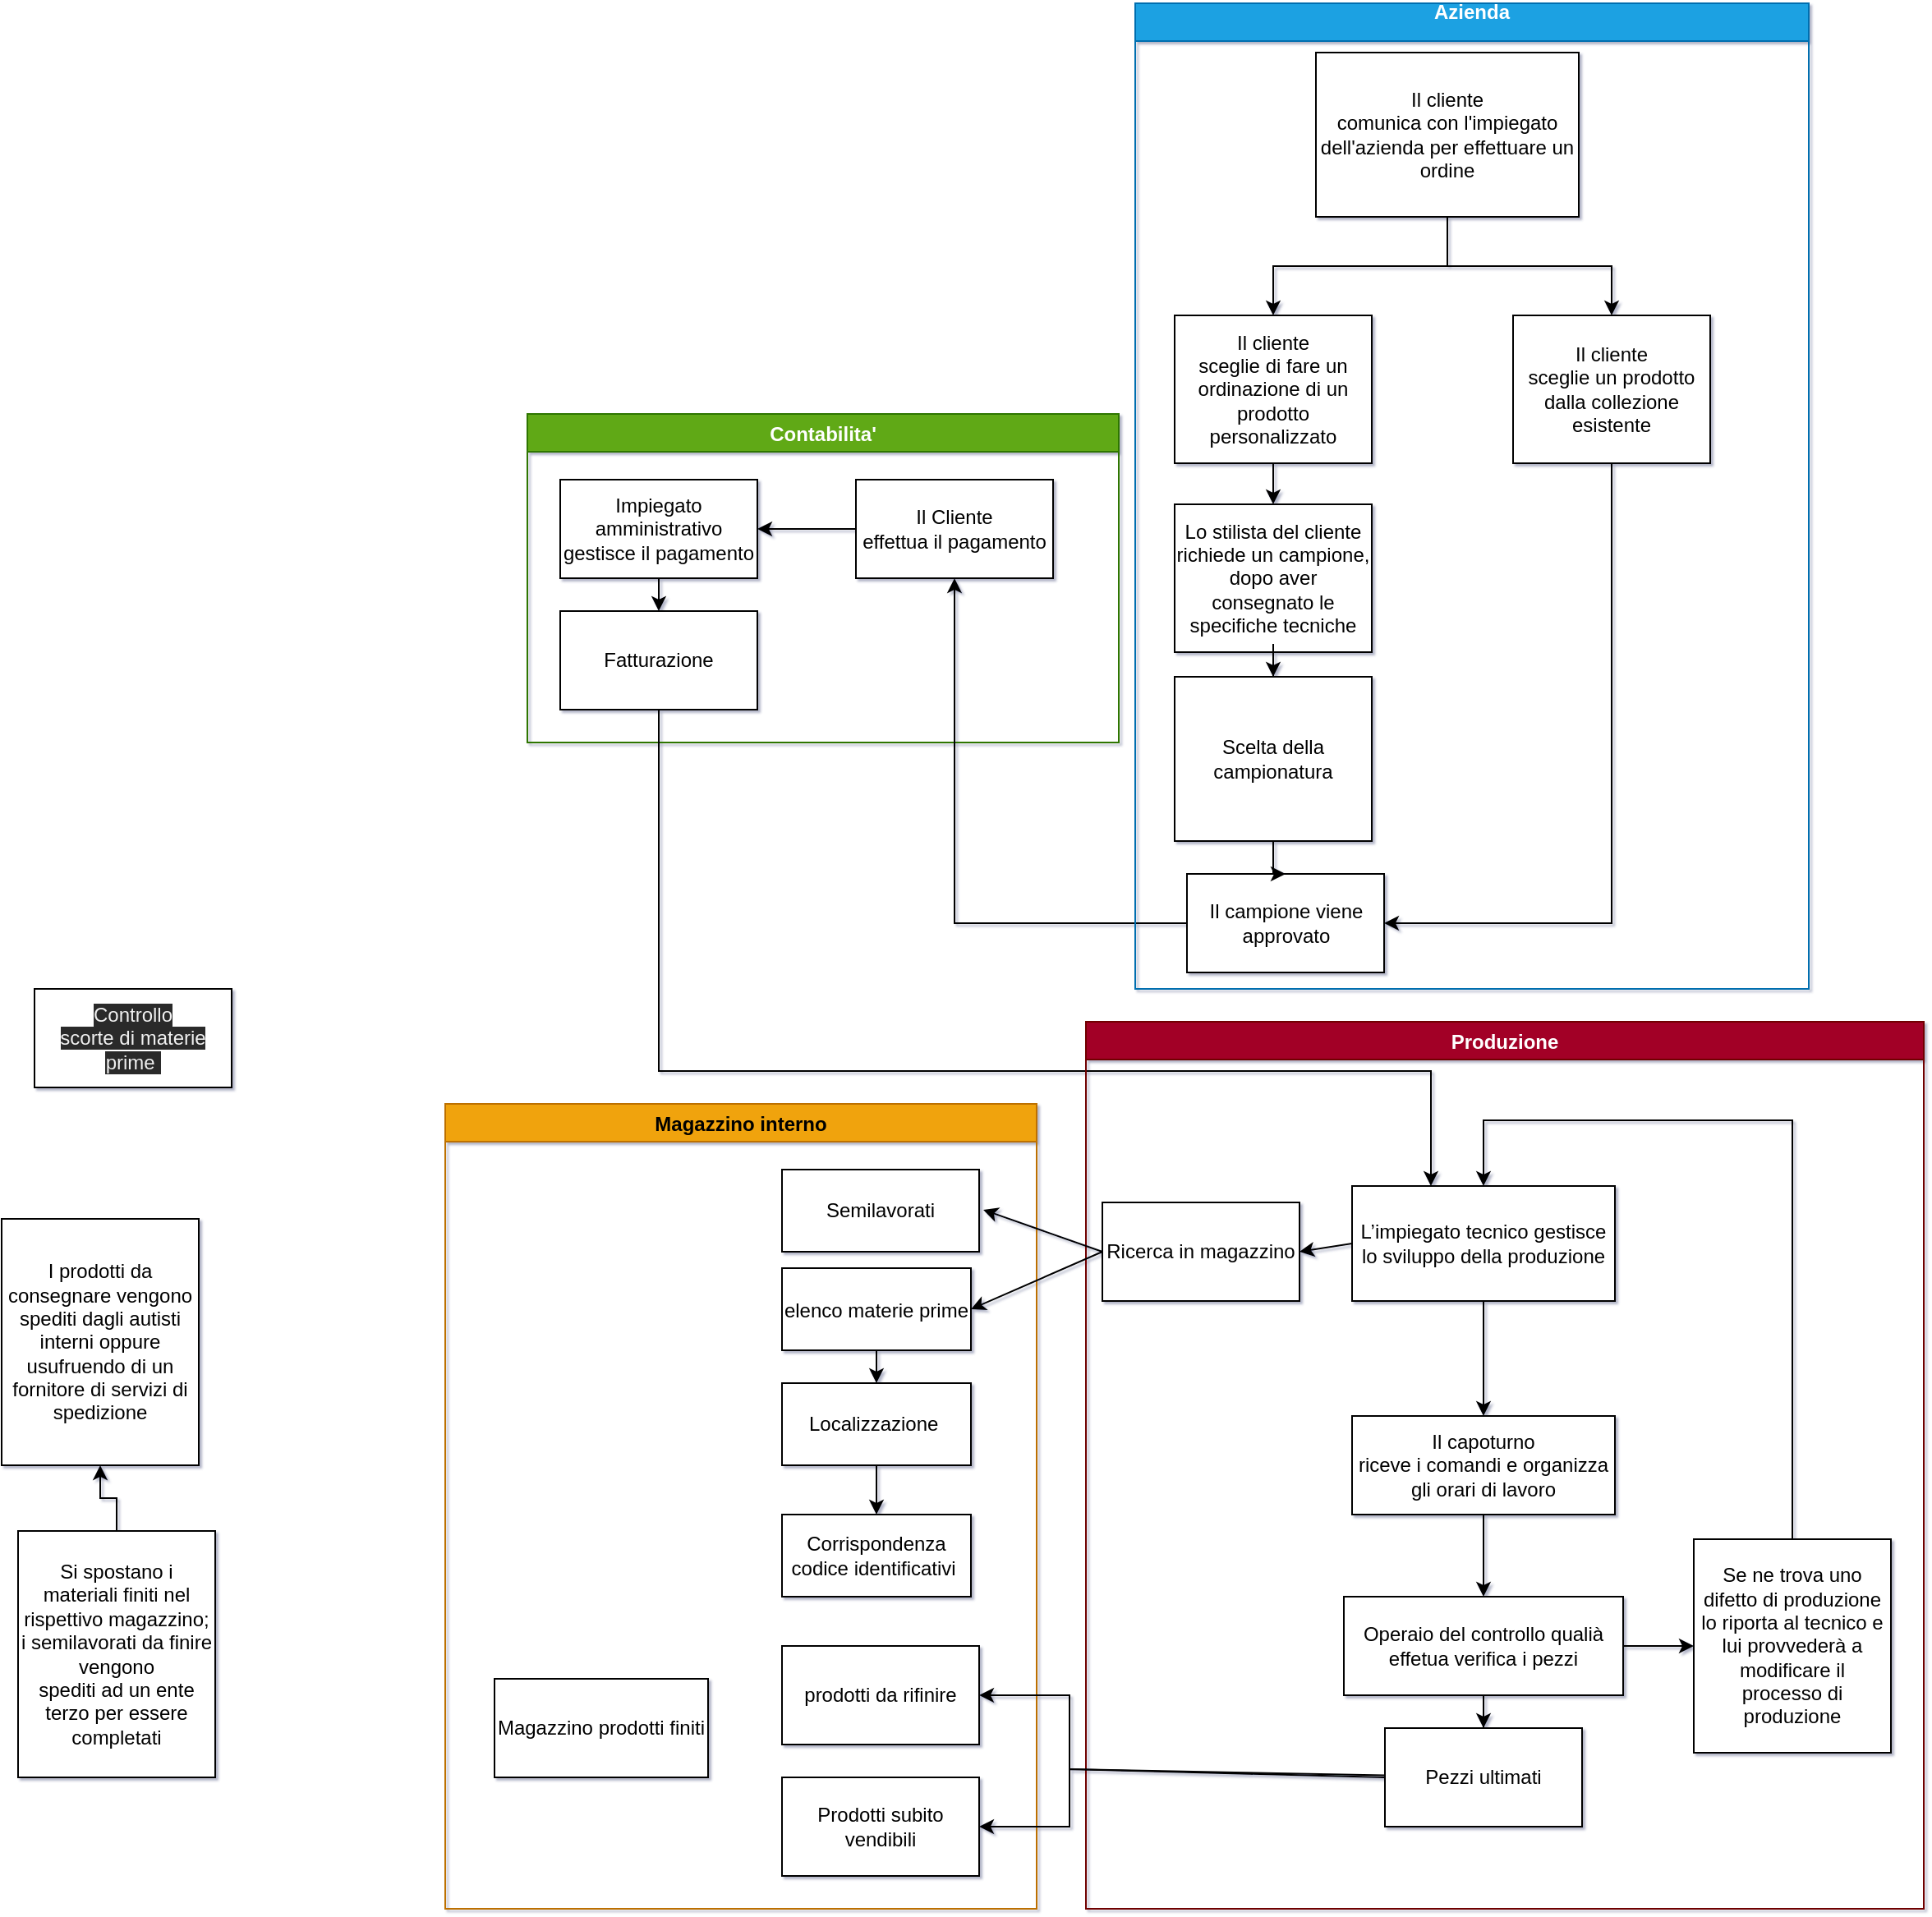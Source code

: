 <mxfile version="20.2.3" type="device"><diagram id="E6aV1Ud_MkHgx_vtLWaX" name="Pagina-1"><mxGraphModel dx="2894" dy="1948" grid="1" gridSize="10" guides="1" tooltips="1" connect="1" arrows="1" fold="1" page="1" pageScale="1" pageWidth="827" pageHeight="1169" background="none" math="0" shadow="1"><root><mxCell id="0"/><mxCell id="1" parent="0"/><mxCell id="oFkv1oqs9FkYwPD8grtW-33" value="Contabilita'" style="swimlane;rounded=0;fillColor=#60a917;fontColor=#ffffff;strokeColor=#2D7600;" parent="1" vertex="1"><mxGeometry x="-800" y="230" width="360" height="200" as="geometry"/></mxCell><mxCell id="oFkv1oqs9FkYwPD8grtW-10" value="&lt;p class=&quot;MsoListParagraph&quot;&gt;&lt;span&gt;Il Cliente&lt;br&gt;effettua il pagamento&lt;/span&gt;&lt;/p&gt;" style="rounded=0;whiteSpace=wrap;html=1;" parent="oFkv1oqs9FkYwPD8grtW-33" vertex="1"><mxGeometry x="200" y="40" width="120" height="60" as="geometry"/></mxCell><mxCell id="12" style="edgeStyle=none;html=1;exitX=0.5;exitY=1;exitDx=0;exitDy=0;entryX=0.5;entryY=0;entryDx=0;entryDy=0;" parent="oFkv1oqs9FkYwPD8grtW-33" source="oFkv1oqs9FkYwPD8grtW-11" target="10" edge="1"><mxGeometry relative="1" as="geometry"/></mxCell><mxCell id="oFkv1oqs9FkYwPD8grtW-11" value="&lt;p class=&quot;MsoListParagraph&quot;&gt;Impiegato amministrativo gestisce il pagamento&lt;/p&gt;" style="rounded=0;whiteSpace=wrap;html=1;" parent="oFkv1oqs9FkYwPD8grtW-33" vertex="1"><mxGeometry x="20" y="40" width="120" height="60" as="geometry"/></mxCell><mxCell id="oFkv1oqs9FkYwPD8grtW-19" style="edgeStyle=orthogonalEdgeStyle;rounded=0;orthogonalLoop=1;jettySize=auto;html=1;" parent="oFkv1oqs9FkYwPD8grtW-33" source="oFkv1oqs9FkYwPD8grtW-10" target="oFkv1oqs9FkYwPD8grtW-11" edge="1"><mxGeometry relative="1" as="geometry"/></mxCell><mxCell id="10" value="Fatturazione" style="rounded=0;whiteSpace=wrap;html=1;" parent="oFkv1oqs9FkYwPD8grtW-33" vertex="1"><mxGeometry x="20" y="120" width="120" height="60" as="geometry"/></mxCell><mxCell id="oFkv1oqs9FkYwPD8grtW-34" value="Magazzino interno" style="swimlane;rounded=0;fillColor=#f0a30a;fontColor=#000000;strokeColor=#BD7000;startSize=23;" parent="1" vertex="1"><mxGeometry x="-850" y="650" width="360" height="490" as="geometry"/></mxCell><mxCell id="36" style="edgeStyle=none;rounded=0;sketch=0;html=1;exitX=0.5;exitY=1;exitDx=0;exitDy=0;entryX=0.5;entryY=0;entryDx=0;entryDy=0;shadow=0;startFill=1;endFill=1;strokeColor=default;" parent="oFkv1oqs9FkYwPD8grtW-34" source="oFkv1oqs9FkYwPD8grtW-22" target="34" edge="1"><mxGeometry relative="1" as="geometry"/></mxCell><mxCell id="oFkv1oqs9FkYwPD8grtW-22" value="&lt;p class=&quot;MsoListParagraph&quot; style=&quot;line-height: 1&quot;&gt;elenco materie prime&lt;/p&gt;" style="rounded=0;whiteSpace=wrap;html=1;verticalAlign=middle;" parent="oFkv1oqs9FkYwPD8grtW-34" vertex="1"><mxGeometry x="205" y="100" width="115" height="50" as="geometry"/></mxCell><mxCell id="17" value="Semilavorati" style="rounded=0;whiteSpace=wrap;html=1;" parent="oFkv1oqs9FkYwPD8grtW-34" vertex="1"><mxGeometry x="205" y="40" width="120" height="50" as="geometry"/></mxCell><mxCell id="24" value="Prodotti subito vendibili" style="rounded=0;whiteSpace=wrap;html=1;" parent="oFkv1oqs9FkYwPD8grtW-34" vertex="1"><mxGeometry x="205" y="410" width="120" height="60" as="geometry"/></mxCell><mxCell id="30" value="prodotti da rifinire" style="rounded=0;whiteSpace=wrap;html=1;" parent="oFkv1oqs9FkYwPD8grtW-34" vertex="1"><mxGeometry x="205" y="330" width="120" height="60" as="geometry"/></mxCell><mxCell id="37" style="edgeStyle=none;rounded=0;sketch=0;html=1;exitX=0.5;exitY=1;exitDx=0;exitDy=0;entryX=0.5;entryY=0;entryDx=0;entryDy=0;shadow=0;startFill=1;endFill=1;strokeColor=default;" parent="oFkv1oqs9FkYwPD8grtW-34" source="34" target="35" edge="1"><mxGeometry relative="1" as="geometry"/></mxCell><mxCell id="34" value="Localizzazione&amp;nbsp;" style="rounded=0;whiteSpace=wrap;html=1;" parent="oFkv1oqs9FkYwPD8grtW-34" vertex="1"><mxGeometry x="205" y="170" width="115" height="50" as="geometry"/></mxCell><mxCell id="35" value="Corrispondenza codice identificativi&amp;nbsp;" style="rounded=0;whiteSpace=wrap;html=1;" parent="oFkv1oqs9FkYwPD8grtW-34" vertex="1"><mxGeometry x="205" y="250" width="115" height="50" as="geometry"/></mxCell><mxCell id="19" value="Magazzino prodotti finiti" style="rounded=0;whiteSpace=wrap;html=1;" parent="oFkv1oqs9FkYwPD8grtW-34" vertex="1"><mxGeometry x="30" y="350" width="130" height="60" as="geometry"/></mxCell><mxCell id="oFkv1oqs9FkYwPD8grtW-6" value="&lt;p class=&quot;MsoListParagraph&quot;&gt;&lt;span&gt;Lo stilista del cliente&lt;br&gt;richiede un campione, dopo aver consegnato le specifiche tecniche&lt;/span&gt;&lt;/p&gt;" style="rounded=0;whiteSpace=wrap;html=1;" parent="1" vertex="1"><mxGeometry x="-406" y="285" width="120" height="90" as="geometry"/></mxCell><mxCell id="oFkv1oqs9FkYwPD8grtW-4" value="&lt;p class=&quot;MsoListParagraph&quot;&gt;&lt;span&gt;Il cliente&lt;br&gt;sceglie di fare un ordinazione di un prodotto personalizzato&lt;/span&gt;&lt;/p&gt;" style="rounded=0;whiteSpace=wrap;html=1;" parent="1" vertex="1"><mxGeometry x="-406" y="170" width="120" height="90" as="geometry"/></mxCell><mxCell id="5hyOwqA2a9329Ghght_--502" style="edgeStyle=orthogonalEdgeStyle;rounded=0;orthogonalLoop=1;jettySize=auto;html=1;" parent="1" source="oFkv1oqs9FkYwPD8grtW-3" target="5hyOwqA2a9329Ghght_--497" edge="1"><mxGeometry relative="1" as="geometry"/></mxCell><mxCell id="oFkv1oqs9FkYwPD8grtW-3" value="&lt;p class=&quot;MsoListParagraph&quot;&gt;&lt;span&gt;Il cliente&lt;br&gt;comunica con l'impiegato dell'azienda per effettuare un ordine&lt;/span&gt;&lt;/p&gt;" style="rounded=0;whiteSpace=wrap;html=1;" parent="1" vertex="1"><mxGeometry x="-320" y="10" width="160" height="100" as="geometry"/></mxCell><mxCell id="oFkv1oqs9FkYwPD8grtW-13" style="edgeStyle=orthogonalEdgeStyle;rounded=0;orthogonalLoop=1;jettySize=auto;html=1;" parent="1" source="oFkv1oqs9FkYwPD8grtW-3" target="oFkv1oqs9FkYwPD8grtW-4" edge="1"><mxGeometry relative="1" as="geometry"/></mxCell><mxCell id="oFkv1oqs9FkYwPD8grtW-15" style="edgeStyle=orthogonalEdgeStyle;rounded=0;orthogonalLoop=1;jettySize=auto;html=1;" parent="1" source="oFkv1oqs9FkYwPD8grtW-4" target="oFkv1oqs9FkYwPD8grtW-6" edge="1"><mxGeometry relative="1" as="geometry"/></mxCell><mxCell id="oFkv1oqs9FkYwPD8grtW-16" style="edgeStyle=orthogonalEdgeStyle;rounded=0;orthogonalLoop=1;jettySize=auto;html=1;" parent="1" source="oFkv1oqs9FkYwPD8grtW-6" target="oFkv1oqs9FkYwPD8grtW-7" edge="1"><mxGeometry relative="1" as="geometry"/></mxCell><mxCell id="3" style="edgeStyle=none;rounded=0;html=1;exitX=0.5;exitY=1;exitDx=0;exitDy=0;entryX=1;entryY=0.5;entryDx=0;entryDy=0;" parent="1" source="5hyOwqA2a9329Ghght_--497" target="5hyOwqA2a9329Ghght_--500" edge="1"><mxGeometry relative="1" as="geometry"><Array as="points"><mxPoint x="-140" y="540"/></Array></mxGeometry></mxCell><mxCell id="5hyOwqA2a9329Ghght_--497" value="&lt;p class=&quot;MsoListParagraph&quot;&gt;&lt;span&gt;Il cliente&lt;br&gt;sceglie un prodotto dalla collezione esistente&lt;/span&gt;&lt;/p&gt;" style="rounded=0;whiteSpace=wrap;html=1;" parent="1" vertex="1"><mxGeometry x="-200" y="170" width="120" height="90" as="geometry"/></mxCell><mxCell id="5hyOwqA2a9329Ghght_--505" style="edgeStyle=orthogonalEdgeStyle;rounded=0;orthogonalLoop=1;jettySize=auto;html=1;" parent="1" source="5hyOwqA2a9329Ghght_--500" target="oFkv1oqs9FkYwPD8grtW-10" edge="1"><mxGeometry relative="1" as="geometry"/></mxCell><mxCell id="5hyOwqA2a9329Ghght_--507" style="edgeStyle=orthogonalEdgeStyle;rounded=0;orthogonalLoop=1;jettySize=auto;html=1;exitX=0.5;exitY=1;exitDx=0;exitDy=0;" parent="1" source="10" target="5hyOwqA2a9329Ghght_--499" edge="1"><mxGeometry relative="1" as="geometry"><Array as="points"><mxPoint x="-720" y="630"/><mxPoint x="-250" y="630"/></Array><mxPoint x="-730" y="460" as="sourcePoint"/></mxGeometry></mxCell><mxCell id="11" value="Azienda&#10;" style="swimlane;fillColor=#1ba1e2;fontColor=#ffffff;strokeColor=#006EAF;" parent="1" vertex="1"><mxGeometry x="-430" y="-20" width="410" height="600" as="geometry"/></mxCell><mxCell id="oFkv1oqs9FkYwPD8grtW-7" value="&lt;p class=&quot;MsoListParagraph&quot;&gt;Scelta della campionatura&lt;/p&gt;" style="rounded=0;whiteSpace=wrap;html=1;" parent="11" vertex="1"><mxGeometry x="24" y="410" width="120" height="100" as="geometry"/></mxCell><mxCell id="5hyOwqA2a9329Ghght_--500" value="&lt;p class=&quot;MsoListParagraph&quot;&gt;&lt;span&gt;Il campione viene&lt;br&gt;approvato&lt;/span&gt;&lt;/p&gt;" style="rounded=0;whiteSpace=wrap;html=1;" parent="11" vertex="1"><mxGeometry x="31.5" y="530" width="120" height="60" as="geometry"/></mxCell><mxCell id="5hyOwqA2a9329Ghght_--504" style="edgeStyle=orthogonalEdgeStyle;rounded=0;orthogonalLoop=1;jettySize=auto;html=1;" parent="11" source="oFkv1oqs9FkYwPD8grtW-7" target="5hyOwqA2a9329Ghght_--500" edge="1"><mxGeometry relative="1" as="geometry"/></mxCell><mxCell id="13" value="Produzione" style="swimlane;fillColor=#a20025;fontColor=#ffffff;strokeColor=#6F0000;" parent="1" vertex="1"><mxGeometry x="-460" y="600" width="510" height="540" as="geometry"/></mxCell><mxCell id="oFkv1oqs9FkYwPD8grtW-26" value="&lt;p class=&quot;MsoListParagraph&quot;&gt;&lt;span&gt;Il capoturno&lt;br&gt;riceve i comandi e organizza gli orari di lavoro&lt;/span&gt;&lt;/p&gt;" style="rounded=0;whiteSpace=wrap;html=1;" parent="13" vertex="1"><mxGeometry x="162" y="240" width="160" height="60" as="geometry"/></mxCell><mxCell id="5hyOwqA2a9329Ghght_--499" value="&lt;p class=&quot;MsoListParagraph&quot;&gt;&lt;span&gt;L’impiegato tecnico gestisce lo sviluppo della produzione&lt;/span&gt;&lt;/p&gt;" style="rounded=0;whiteSpace=wrap;html=1;rotation=0;" parent="13" vertex="1"><mxGeometry x="162" y="100" width="160" height="70" as="geometry"/></mxCell><mxCell id="5hyOwqA2a9329Ghght_--508" style="edgeStyle=orthogonalEdgeStyle;rounded=0;orthogonalLoop=1;jettySize=auto;html=1;" parent="13" source="5hyOwqA2a9329Ghght_--499" target="oFkv1oqs9FkYwPD8grtW-26" edge="1"><mxGeometry relative="1" as="geometry"/></mxCell><mxCell id="oFkv1oqs9FkYwPD8grtW-29" value="&lt;p class=&quot;MsoListParagraph&quot;&gt;&lt;span&gt;Se ne trova uno&lt;br&gt;difetto di produzione lo riporta al tecnico e lui provvederà a modificare il&lt;br&gt;processo di produzione&lt;/span&gt;&lt;/p&gt;" style="rounded=0;whiteSpace=wrap;html=1;" parent="13" vertex="1"><mxGeometry x="370" y="315" width="120" height="130" as="geometry"/></mxCell><mxCell id="5hyOwqA2a9329Ghght_--514" style="edgeStyle=orthogonalEdgeStyle;rounded=0;orthogonalLoop=1;jettySize=auto;html=1;" parent="13" source="oFkv1oqs9FkYwPD8grtW-29" target="5hyOwqA2a9329Ghght_--499" edge="1"><mxGeometry relative="1" as="geometry"><Array as="points"><mxPoint x="292" y="60"/><mxPoint x="92" y="60"/></Array></mxGeometry></mxCell><mxCell id="5hyOwqA2a9329Ghght_--501" value="&lt;p class=&quot;MsoListParagraph&quot;&gt;Operaio del controllo qualià effetua verifica i pezzi&lt;/p&gt;" style="rounded=0;whiteSpace=wrap;html=1;" parent="13" vertex="1"><mxGeometry x="157" y="350" width="170" height="60" as="geometry"/></mxCell><mxCell id="5hyOwqA2a9329Ghght_--511" style="edgeStyle=orthogonalEdgeStyle;rounded=0;orthogonalLoop=1;jettySize=auto;html=1;" parent="13" source="oFkv1oqs9FkYwPD8grtW-26" target="5hyOwqA2a9329Ghght_--501" edge="1"><mxGeometry relative="1" as="geometry"/></mxCell><mxCell id="5hyOwqA2a9329Ghght_--513" style="edgeStyle=orthogonalEdgeStyle;rounded=0;orthogonalLoop=1;jettySize=auto;html=1;" parent="13" source="5hyOwqA2a9329Ghght_--501" target="oFkv1oqs9FkYwPD8grtW-29" edge="1"><mxGeometry relative="1" as="geometry"/></mxCell><mxCell id="oFkv1oqs9FkYwPD8grtW-35" value="&lt;p class=&quot;MsoListParagraph&quot;&gt;Pezzi ultimati&lt;/p&gt;" style="rounded=0;whiteSpace=wrap;html=1;" parent="13" vertex="1"><mxGeometry x="182" y="430" width="120" height="60" as="geometry"/></mxCell><mxCell id="5hyOwqA2a9329Ghght_--512" style="edgeStyle=orthogonalEdgeStyle;rounded=0;orthogonalLoop=1;jettySize=auto;html=1;" parent="13" source="5hyOwqA2a9329Ghght_--501" target="oFkv1oqs9FkYwPD8grtW-35" edge="1"><mxGeometry relative="1" as="geometry"/></mxCell><mxCell id="38" value="Ricerca in magazzino" style="rounded=0;whiteSpace=wrap;html=1;" parent="13" vertex="1"><mxGeometry x="10" y="110" width="120" height="60" as="geometry"/></mxCell><mxCell id="39" style="edgeStyle=none;rounded=0;sketch=0;html=1;exitX=0;exitY=0.5;exitDx=0;exitDy=0;entryX=1;entryY=0.5;entryDx=0;entryDy=0;shadow=0;startFill=1;endFill=1;strokeColor=default;" parent="13" source="5hyOwqA2a9329Ghght_--499" target="38" edge="1"><mxGeometry relative="1" as="geometry"/></mxCell><mxCell id="oFkv1oqs9FkYwPD8grtW-37" value="&lt;p class=&quot;MsoListParagraph&quot;&gt;&lt;span&gt;Si spostano i&lt;br&gt;materiali finiti nel rispettivo magazzino; i semilavorati da finire vengono&lt;br&gt;spediti ad un ente terzo per essere completati&lt;/span&gt;&lt;/p&gt;" style="rounded=0;whiteSpace=wrap;html=1;" parent="1" vertex="1"><mxGeometry x="-1110" y="910" width="120" height="150" as="geometry"/></mxCell><mxCell id="oFkv1oqs9FkYwPD8grtW-40" value="" style="edgeStyle=orthogonalEdgeStyle;rounded=0;orthogonalLoop=1;jettySize=auto;html=1;" parent="1" source="oFkv1oqs9FkYwPD8grtW-37" target="oFkv1oqs9FkYwPD8grtW-39" edge="1"><mxGeometry relative="1" as="geometry"/></mxCell><mxCell id="oFkv1oqs9FkYwPD8grtW-39" value="&lt;p class=&quot;MsoListParagraph&quot;&gt;&lt;span&gt;I prodotti da&lt;br&gt;consegnare vengono spediti dagli autisti interni oppure usufruendo di un&lt;br&gt;fornitore di servizi di spedizione&lt;/span&gt;&lt;/p&gt;" style="rounded=0;whiteSpace=wrap;html=1;" parent="1" vertex="1"><mxGeometry x="-1120" y="720" width="120" height="150" as="geometry"/></mxCell><mxCell id="26" value="&#10;&#10;&lt;span style=&quot;color: rgb(240, 240, 240); font-family: helvetica; font-size: 12px; font-style: normal; font-weight: 400; letter-spacing: normal; text-align: center; text-indent: 0px; text-transform: none; word-spacing: 0px; background-color: rgb(42, 42, 42); display: inline; float: none;&quot;&gt;Controllo&lt;/span&gt;&lt;br style=&quot;color: rgb(240, 240, 240); font-family: helvetica; font-size: 12px; font-style: normal; font-weight: 400; letter-spacing: normal; text-align: center; text-indent: 0px; text-transform: none; word-spacing: 0px; background-color: rgb(42, 42, 42);&quot;&gt;&lt;span style=&quot;color: rgb(240, 240, 240); font-family: helvetica; font-size: 12px; font-style: normal; font-weight: 400; letter-spacing: normal; text-align: center; text-indent: 0px; text-transform: none; word-spacing: 0px; background-color: rgb(42, 42, 42); display: inline; float: none;&quot;&gt;scorte di materie prime&amp;nbsp;&lt;/span&gt;&#10;&#10;" style="rounded=0;whiteSpace=wrap;html=1;" parent="1" vertex="1"><mxGeometry x="-1100" y="580" width="120" height="60" as="geometry"/></mxCell><mxCell id="29" style="edgeStyle=none;html=1;entryX=1;entryY=0.5;entryDx=0;entryDy=0;rounded=0;" parent="1" source="oFkv1oqs9FkYwPD8grtW-35" target="24" edge="1"><mxGeometry relative="1" as="geometry"><mxPoint x="-398.5" y="1055" as="sourcePoint"/><mxPoint x="-510" y="1080" as="targetPoint"/><Array as="points"><mxPoint x="-470" y="1055"/><mxPoint x="-470" y="1070"/><mxPoint x="-470" y="1090"/></Array></mxGeometry></mxCell><mxCell id="32" style="edgeStyle=none;html=1;entryX=1;entryY=0.5;entryDx=0;entryDy=0;shadow=0;sketch=0;startFill=1;endFill=1;anchorPointDirection=1;cloneable=1;deletable=1;bendable=1;strokeColor=default;rounded=0;exitX=0;exitY=0.5;exitDx=0;exitDy=0;" parent="1" source="oFkv1oqs9FkYwPD8grtW-35" target="30" edge="1"><mxGeometry relative="1" as="geometry"><mxPoint x="-400" y="1060" as="sourcePoint"/><Array as="points"><mxPoint x="-470" y="1055"/><mxPoint x="-470" y="1010"/></Array></mxGeometry></mxCell><mxCell id="50" style="edgeStyle=none;rounded=0;sketch=0;html=1;entryX=1.021;entryY=0.489;entryDx=0;entryDy=0;entryPerimeter=0;shadow=0;startFill=1;endFill=1;strokeColor=default;exitX=0;exitY=0.5;exitDx=0;exitDy=0;" parent="1" source="38" target="17" edge="1"><mxGeometry relative="1" as="geometry"/></mxCell><mxCell id="51" style="edgeStyle=none;rounded=0;sketch=0;html=1;exitX=0;exitY=0.5;exitDx=0;exitDy=0;entryX=1;entryY=0.5;entryDx=0;entryDy=0;shadow=0;startFill=1;endFill=1;strokeColor=default;" parent="1" source="38" target="oFkv1oqs9FkYwPD8grtW-22" edge="1"><mxGeometry relative="1" as="geometry"/></mxCell></root></mxGraphModel></diagram></mxfile>